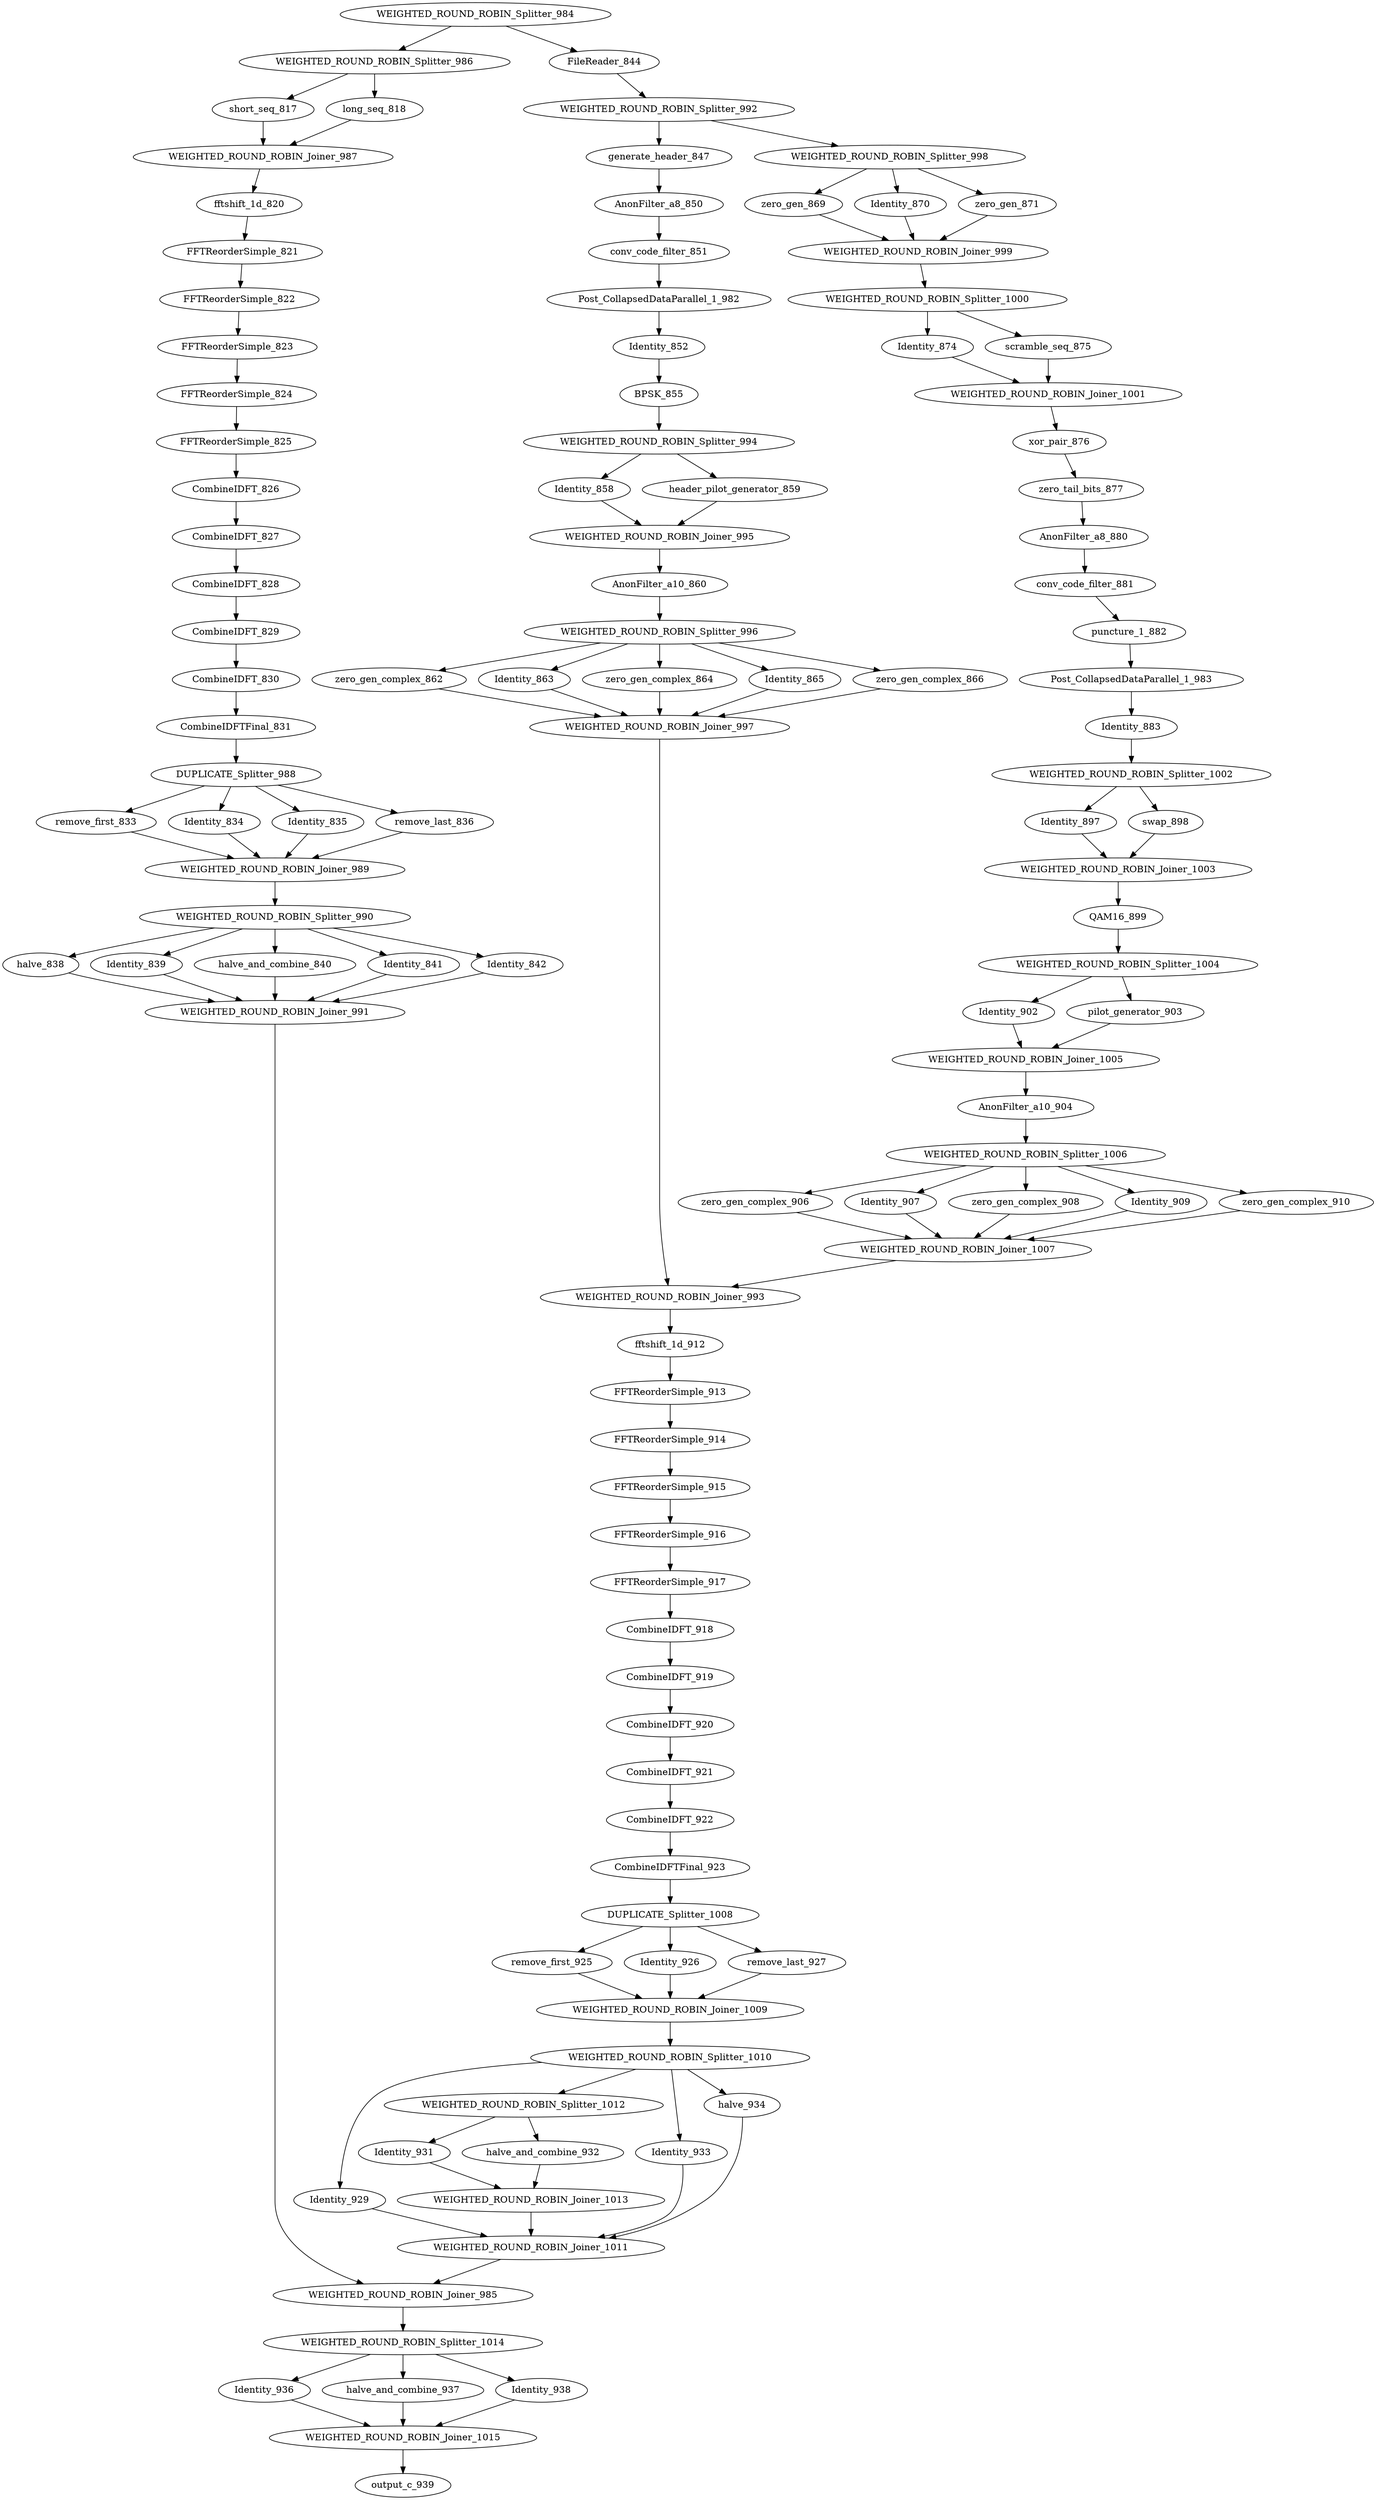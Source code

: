 digraph transmit_1099 {
node0 [label="WEIGHTED_ROUND_ROBIN_Splitter_984", push="0", pop="0", peek="0", pushType="void", popType="void", peekType="void", codeSize="30 b", stackSize="32 b", work="0"];
node1 [label="WEIGHTED_ROUND_ROBIN_Splitter_986", push="0", pop="0", peek="0", pushType="void", popType="void", peekType="void", codeSize="30 b", stackSize="32 b", work="0"];
node0 -> node1;
node2 [label="short_seq_817", push="64", pop="0", peek="0", pushType="complex", popType="void", peekType="void", codeSize="640 b", stackSize="0 b", work="320"];
node1 -> node2;
node3 [label="long_seq_818", push="64", pop="0", peek="0", pushType="complex", popType="void", peekType="void", codeSize="640 b", stackSize="0 b", work="320"];
node1 -> node3;
node4 [label="WEIGHTED_ROUND_ROBIN_Joiner_987", push="128", pop="128", peek="0", pushType="complex", popType="complex", peekType="void", codeSize="42 b", stackSize="96 b", work="0"];
node2 -> node4;
node3 -> node4;
node5 [label="fftshift_1d_820", push="128", pop="128", peek="128", pushType="complex", popType="complex", peekType="complex", codeSize="64 b", stackSize="608 b", work="672"];
node4 -> node5;
node6 [label="FFTReorderSimple_821", push="128", pop="128", peek="128", pushType="complex", popType="complex", peekType="complex", codeSize="68 b", stackSize="1056 b", work="832"];
node5 -> node6;
node7 [label="FFTReorderSimple_822", push="128", pop="128", peek="128", pushType="complex", popType="complex", peekType="complex", codeSize="68 b", stackSize="1056 b", work="416"];
node6 -> node7;
node8 [label="FFTReorderSimple_823", push="128", pop="128", peek="128", pushType="complex", popType="complex", peekType="complex", codeSize="68 b", stackSize="1056 b", work="208"];
node7 -> node8;
node9 [label="FFTReorderSimple_824", push="128", pop="128", peek="128", pushType="complex", popType="complex", peekType="complex", codeSize="68 b", stackSize="1056 b", work="104"];
node8 -> node9;
node10 [label="FFTReorderSimple_825", push="128", pop="128", peek="128", pushType="complex", popType="complex", peekType="complex", codeSize="68 b", stackSize="1056 b", work="52"];
node9 -> node10;
node11 [label="CombineIDFT_826", push="128", pop="128", peek="128", pushType="complex", popType="complex", peekType="complex", codeSize="394 b", stackSize="4640 b", work="159"];
node10 -> node11;
node12 [label="CombineIDFT_827", push="128", pop="128", peek="128", pushType="complex", popType="complex", peekType="complex", codeSize="394 b", stackSize="5664 b", work="314"];
node11 -> node12;
node13 [label="CombineIDFT_828", push="128", pop="128", peek="128", pushType="complex", popType="complex", peekType="complex", codeSize="394 b", stackSize="7712 b", work="624"];
node12 -> node13;
node14 [label="CombineIDFT_829", push="128", pop="128", peek="128", pushType="complex", popType="complex", peekType="complex", codeSize="394 b", stackSize="11808 b", work="1244"];
node13 -> node14;
node15 [label="CombineIDFT_830", push="128", pop="128", peek="128", pushType="complex", popType="complex", peekType="complex", codeSize="394 b", stackSize="20000 b", work="2484"];
node14 -> node15;
node16 [label="CombineIDFTFinal_831", push="128", pop="128", peek="128", pushType="complex", popType="complex", peekType="complex", codeSize="432 b", stackSize="36384 b", work="5476"];
node15 -> node16;
node17 [label="DUPLICATE_Splitter_988", push="128", pop="128", peek="0", pushType="complex", popType="complex", peekType="void", codeSize="36 b", stackSize="544 b", work="0"];
node16 -> node17;
node18 [label="remove_first_833", push="64", pop="128", peek="128", pushType="complex", popType="complex", peekType="complex", codeSize="38 b", stackSize="64 b", work="416"];
node17 -> node18;
node19 [label="Identity_834", push="128", pop="128", peek="128", pushType="complex", popType="complex", peekType="complex", codeSize="12 b", stackSize="512 b", work="6"];
node17 -> node19;
node20 [label="Identity_835", push="128", pop="128", peek="128", pushType="complex", popType="complex", peekType="complex", codeSize="12 b", stackSize="512 b", work="6"];
node17 -> node20;
node21 [label="remove_last_836", push="2", pop="128", peek="128", pushType="complex", popType="complex", peekType="complex", codeSize="38 b", stackSize="64 b", work="323"];
node17 -> node21;
node22 [label="WEIGHTED_ROUND_ROBIN_Joiner_989", push="322", pop="322", peek="0", pushType="complex", popType="complex", peekType="void", codeSize="72 b", stackSize="128 b", work="0"];
node18 -> node22;
node19 -> node22;
node20 -> node22;
node21 -> node22;
node23 [label="WEIGHTED_ROUND_ROBIN_Splitter_990", push="322", pop="322", peek="0", pushType="complex", popType="complex", peekType="void", codeSize="84 b", stackSize="128 b", work="0"];
node22 -> node23;
node24 [label="halve_838", push="1", pop="1", peek="1", pushType="complex", popType="complex", peekType="complex", codeSize="162 b", stackSize="1536 b", work="134"];
node23 -> node24;
node25 [label="Identity_839", push="159", pop="159", peek="159", pushType="complex", popType="complex", peekType="complex", codeSize="12 b", stackSize="512 b", work="6"];
node23 -> node25;
node26 [label="halve_and_combine_840", push="1", pop="2", peek="2", pushType="complex", popType="complex", peekType="complex", codeSize="202 b", stackSize="2560 b", work="153"];
node23 -> node26;
node27 [label="Identity_841", push="159", pop="159", peek="159", pushType="complex", popType="complex", peekType="complex", codeSize="12 b", stackSize="512 b", work="6"];
node23 -> node27;
node28 [label="Identity_842", push="1", pop="1", peek="1", pushType="complex", popType="complex", peekType="complex", codeSize="12 b", stackSize="512 b", work="6"];
node23 -> node28;
node29 [label="WEIGHTED_ROUND_ROBIN_Joiner_991", push="321", pop="321", peek="0", pushType="complex", popType="complex", peekType="void", codeSize="78 b", stackSize="96 b", work="0"];
node24 -> node29;
node25 -> node29;
node26 -> node29;
node27 -> node29;
node28 -> node29;
node30 [label="FileReader_844", push="800", pop="0", peek="0", pushType="bit", popType="void", peekType="void", codeSize="0 b", stackSize="0 b", work="0"];
node0 -> node30;
node31 [label="WEIGHTED_ROUND_ROBIN_Splitter_992", push="800", pop="800", peek="0", pushType="int", popType="int", peekType="void", codeSize="36 b", stackSize="64 b", work="0"];
node30 -> node31;
node32 [label="generate_header_847", push="24", pop="0", peek="0", pushType="int", popType="void", peekType="void", codeSize="86 b", stackSize="104 b", work="157"];
node31 -> node32;
node33 [label="AnonFilter_a8_850", push="24", pop="24", peek="24", pushType="int", popType="int", peekType="int", codeSize="12 b", stackSize="0 b", work="6"];
node32 -> node33;
node34 [label="conv_code_filter_851", push="48", pop="24", peek="168", pushType="int", popType="int", peekType="int", codeSize="238 b", stackSize="64 b", work="47"];
node33 -> node34;
node35 [label="Post_CollapsedDataParallel_1_982", push="48", pop="48", peek="48", pushType="int", popType="int", peekType="int", codeSize="54 b", stackSize="96 b", work="563"];
node34 -> node35;
node36 [label="Identity_852", push="48", pop="48", peek="48", pushType="int", popType="int", peekType="int", codeSize="12 b", stackSize="32 b", work="6"];
node35 -> node36;
node37 [label="BPSK_855", push="48", pop="48", peek="48", pushType="complex", popType="int", peekType="int", codeSize="24 b", stackSize="544 b", work="12"];
node36 -> node37;
node38 [label="WEIGHTED_ROUND_ROBIN_Splitter_994", push="48", pop="48", peek="0", pushType="complex", popType="complex", peekType="void", codeSize="36 b", stackSize="64 b", work="0"];
node37 -> node38;
node39 [label="Identity_858", push="48", pop="48", peek="48", pushType="complex", popType="complex", peekType="complex", codeSize="12 b", stackSize="512 b", work="6"];
node38 -> node39;
node40 [label="header_pilot_generator_859", push="4", pop="0", peek="0", pushType="complex", popType="void", peekType="void", codeSize="40 b", stackSize="1024 b", work="20"];
node38 -> node40;
node41 [label="WEIGHTED_ROUND_ROBIN_Joiner_995", push="52", pop="52", peek="0", pushType="complex", popType="complex", peekType="void", codeSize="42 b", stackSize="96 b", work="0"];
node39 -> node41;
node40 -> node41;
node42 [label="AnonFilter_a10_860", push="52", pop="52", peek="52", pushType="complex", popType="complex", peekType="complex", codeSize="294 b", stackSize="4256 b", work="468"];
node41 -> node42;
node43 [label="WEIGHTED_ROUND_ROBIN_Splitter_996", push="52", pop="52", peek="0", pushType="complex", popType="complex", peekType="void", codeSize="78 b", stackSize="96 b", work="0"];
node42 -> node43;
node44 [label="zero_gen_complex_862", push="6", pop="0", peek="0", pushType="complex", popType="void", peekType="void", codeSize="14 b", stackSize="512 b", work="7"];
node43 -> node44;
node45 [label="Identity_863", push="26", pop="26", peek="26", pushType="complex", popType="complex", peekType="complex", codeSize="12 b", stackSize="512 b", work="6"];
node43 -> node45;
node46 [label="zero_gen_complex_864", push="1", pop="0", peek="0", pushType="complex", popType="void", peekType="void", codeSize="14 b", stackSize="512 b", work="7"];
node43 -> node46;
node47 [label="Identity_865", push="26", pop="26", peek="26", pushType="complex", popType="complex", peekType="complex", codeSize="12 b", stackSize="512 b", work="6"];
node43 -> node47;
node48 [label="zero_gen_complex_866", push="5", pop="0", peek="0", pushType="complex", popType="void", peekType="void", codeSize="14 b", stackSize="512 b", work="7"];
node43 -> node48;
node49 [label="WEIGHTED_ROUND_ROBIN_Joiner_997", push="64", pop="64", peek="0", pushType="complex", popType="complex", peekType="void", codeSize="90 b", stackSize="160 b", work="0"];
node44 -> node49;
node45 -> node49;
node46 -> node49;
node47 -> node49;
node48 -> node49;
node50 [label="WEIGHTED_ROUND_ROBIN_Splitter_998", push="800", pop="800", peek="0", pushType="int", popType="int", peekType="void", codeSize="48 b", stackSize="64 b", work="0"];
node31 -> node50;
node51 [label="zero_gen_869", push="16", pop="0", peek="0", pushType="int", popType="void", peekType="void", codeSize="6 b", stackSize="0 b", work="3"];
node50 -> node51;
node52 [label="Identity_870", push="800", pop="800", peek="800", pushType="int", popType="int", peekType="int", codeSize="12 b", stackSize="32 b", work="6"];
node50 -> node52;
node53 [label="zero_gen_871", push="48", pop="0", peek="0", pushType="int", popType="void", peekType="void", codeSize="6 b", stackSize="0 b", work="3"];
node50 -> node53;
node54 [label="WEIGHTED_ROUND_ROBIN_Joiner_999", push="864", pop="864", peek="0", pushType="int", popType="int", peekType="void", codeSize="60 b", stackSize="128 b", work="0"];
node51 -> node54;
node52 -> node54;
node53 -> node54;
node55 [label="WEIGHTED_ROUND_ROBIN_Splitter_1000", push="864", pop="864", peek="0", pushType="int", popType="int", peekType="void", codeSize="30 b", stackSize="32 b", work="0"];
node54 -> node55;
node56 [label="Identity_874", push="864", pop="864", peek="864", pushType="int", popType="int", peekType="int", codeSize="12 b", stackSize="32 b", work="6"];
node55 -> node56;
node57 [label="scramble_seq_875", push="864", pop="0", peek="0", pushType="int", popType="void", peekType="void", codeSize="90 b", stackSize="64 b", work="52"];
node55 -> node57;
node58 [label="WEIGHTED_ROUND_ROBIN_Joiner_1001", push="1728", pop="1728", peek="0", pushType="int", popType="int", peekType="void", codeSize="30 b", stackSize="32 b", work="0"];
node56 -> node58;
node57 -> node58;
node59 [label="xor_pair_876", push="864", pop="1728", peek="1728", pushType="int", popType="int", peekType="int", codeSize="18 b", stackSize="64 b", work="10"];
node58 -> node59;
node60 [label="zero_tail_bits_877", push="864", pop="864", peek="864", pushType="int", popType="int", peekType="int", codeSize="66 b", stackSize="96 b", work="6912"];
node59 -> node60;
node61 [label="AnonFilter_a8_880", push="864", pop="864", peek="864", pushType="int", popType="int", peekType="int", codeSize="12 b", stackSize="0 b", work="6"];
node60 -> node61;
node62 [label="conv_code_filter_881", push="1728", pop="864", peek="6048", pushType="int", popType="int", peekType="int", codeSize="238 b", stackSize="64 b", work="47"];
node61 -> node62;
node63 [label="puncture_1_882", push="1152", pop="1728", peek="1728", pushType="int", popType="int", peekType="int", codeSize="60 b", stackSize="0 b", work="30"];
node62 -> node63;
node64 [label="Post_CollapsedDataParallel_1_983", push="1152", pop="1152", peek="1152", pushType="int", popType="int", peekType="int", codeSize="54 b", stackSize="96 b", work="2147"];
node63 -> node64;
node65 [label="Identity_883", push="1152", pop="1152", peek="1152", pushType="int", popType="int", peekType="int", codeSize="12 b", stackSize="32 b", work="6"];
node64 -> node65;
node66 [label="WEIGHTED_ROUND_ROBIN_Splitter_1002", push="1152", pop="1152", peek="0", pushType="int", popType="int", peekType="void", codeSize="42 b", stackSize="96 b", work="0"];
node65 -> node66;
node67 [label="Identity_897", push="576", pop="576", peek="576", pushType="int", popType="int", peekType="int", codeSize="12 b", stackSize="32 b", work="6"];
node66 -> node67;
node68 [label="swap_898", push="576", pop="576", peek="576", pushType="int", popType="int", peekType="int", codeSize="24 b", stackSize="64 b", work="12"];
node66 -> node68;
node69 [label="WEIGHTED_ROUND_ROBIN_Joiner_1003", push="1152", pop="1152", peek="0", pushType="int", popType="int", peekType="void", codeSize="42 b", stackSize="96 b", work="0"];
node67 -> node69;
node68 -> node69;
node70 [label="QAM16_899", push="288", pop="1152", peek="1152", pushType="complex", popType="int", peekType="int", codeSize="126 b", stackSize="640 b", work="115"];
node69 -> node70;
node71 [label="WEIGHTED_ROUND_ROBIN_Splitter_1004", push="288", pop="288", peek="0", pushType="complex", popType="complex", peekType="void", codeSize="36 b", stackSize="64 b", work="0"];
node70 -> node71;
node72 [label="Identity_902", push="288", pop="288", peek="288", pushType="complex", popType="complex", peekType="complex", codeSize="12 b", stackSize="512 b", work="6"];
node71 -> node72;
node73 [label="pilot_generator_903", push="24", pop="0", peek="0", pushType="complex", popType="void", peekType="void", codeSize="460 b", stackSize="2624 b", work="225"];
node71 -> node73;
node74 [label="WEIGHTED_ROUND_ROBIN_Joiner_1005", push="312", pop="312", peek="0", pushType="complex", popType="complex", peekType="void", codeSize="42 b", stackSize="96 b", work="0"];
node72 -> node74;
node73 -> node74;
node75 [label="AnonFilter_a10_904", push="312", pop="312", peek="312", pushType="complex", popType="complex", peekType="complex", codeSize="294 b", stackSize="4256 b", work="468"];
node74 -> node75;
node76 [label="WEIGHTED_ROUND_ROBIN_Splitter_1006", push="312", pop="312", peek="0", pushType="complex", popType="complex", peekType="void", codeSize="78 b", stackSize="96 b", work="0"];
node75 -> node76;
node77 [label="zero_gen_complex_906", push="36", pop="0", peek="0", pushType="complex", popType="void", peekType="void", codeSize="14 b", stackSize="512 b", work="7"];
node76 -> node77;
node78 [label="Identity_907", push="156", pop="156", peek="156", pushType="complex", popType="complex", peekType="complex", codeSize="12 b", stackSize="512 b", work="6"];
node76 -> node78;
node79 [label="zero_gen_complex_908", push="6", pop="0", peek="0", pushType="complex", popType="void", peekType="void", codeSize="14 b", stackSize="512 b", work="7"];
node76 -> node79;
node80 [label="Identity_909", push="156", pop="156", peek="156", pushType="complex", popType="complex", peekType="complex", codeSize="12 b", stackSize="512 b", work="6"];
node76 -> node80;
node81 [label="zero_gen_complex_910", push="30", pop="0", peek="0", pushType="complex", popType="void", peekType="void", codeSize="14 b", stackSize="512 b", work="7"];
node76 -> node81;
node82 [label="WEIGHTED_ROUND_ROBIN_Joiner_1007", push="384", pop="384", peek="0", pushType="complex", popType="complex", peekType="void", codeSize="90 b", stackSize="160 b", work="0"];
node77 -> node82;
node78 -> node82;
node79 -> node82;
node80 -> node82;
node81 -> node82;
node83 [label="WEIGHTED_ROUND_ROBIN_Joiner_993", push="448", pop="448", peek="0", pushType="complex", popType="complex", peekType="void", codeSize="42 b", stackSize="96 b", work="0"];
node49 -> node83;
node82 -> node83;
node84 [label="fftshift_1d_912", push="448", pop="448", peek="448", pushType="complex", popType="complex", peekType="complex", codeSize="64 b", stackSize="608 b", work="672"];
node83 -> node84;
node85 [label="FFTReorderSimple_913", push="448", pop="448", peek="448", pushType="complex", popType="complex", peekType="complex", codeSize="68 b", stackSize="1056 b", work="832"];
node84 -> node85;
node86 [label="FFTReorderSimple_914", push="448", pop="448", peek="448", pushType="complex", popType="complex", peekType="complex", codeSize="68 b", stackSize="1056 b", work="416"];
node85 -> node86;
node87 [label="FFTReorderSimple_915", push="448", pop="448", peek="448", pushType="complex", popType="complex", peekType="complex", codeSize="68 b", stackSize="1056 b", work="208"];
node86 -> node87;
node88 [label="FFTReorderSimple_916", push="448", pop="448", peek="448", pushType="complex", popType="complex", peekType="complex", codeSize="68 b", stackSize="1056 b", work="104"];
node87 -> node88;
node89 [label="FFTReorderSimple_917", push="448", pop="448", peek="448", pushType="complex", popType="complex", peekType="complex", codeSize="68 b", stackSize="1056 b", work="52"];
node88 -> node89;
node90 [label="CombineIDFT_918", push="448", pop="448", peek="448", pushType="complex", popType="complex", peekType="complex", codeSize="394 b", stackSize="4640 b", work="159"];
node89 -> node90;
node91 [label="CombineIDFT_919", push="448", pop="448", peek="448", pushType="complex", popType="complex", peekType="complex", codeSize="394 b", stackSize="5664 b", work="314"];
node90 -> node91;
node92 [label="CombineIDFT_920", push="448", pop="448", peek="448", pushType="complex", popType="complex", peekType="complex", codeSize="394 b", stackSize="7712 b", work="624"];
node91 -> node92;
node93 [label="CombineIDFT_921", push="448", pop="448", peek="448", pushType="complex", popType="complex", peekType="complex", codeSize="394 b", stackSize="11808 b", work="1244"];
node92 -> node93;
node94 [label="CombineIDFT_922", push="448", pop="448", peek="448", pushType="complex", popType="complex", peekType="complex", codeSize="394 b", stackSize="20000 b", work="2484"];
node93 -> node94;
node95 [label="CombineIDFTFinal_923", push="448", pop="448", peek="448", pushType="complex", popType="complex", peekType="complex", codeSize="432 b", stackSize="36384 b", work="5476"];
node94 -> node95;
node96 [label="DUPLICATE_Splitter_1008", push="448", pop="448", peek="0", pushType="complex", popType="complex", peekType="void", codeSize="30 b", stackSize="544 b", work="0"];
node95 -> node96;
node97 [label="remove_first_925", push="112", pop="448", peek="448", pushType="complex", popType="complex", peekType="complex", codeSize="38 b", stackSize="64 b", work="368"];
node96 -> node97;
node98 [label="Identity_926", push="448", pop="448", peek="448", pushType="complex", popType="complex", peekType="complex", codeSize="12 b", stackSize="512 b", work="6"];
node96 -> node98;
node99 [label="remove_last_927", push="7", pop="448", peek="448", pushType="complex", popType="complex", peekType="complex", codeSize="38 b", stackSize="64 b", work="323"];
node96 -> node99;
node100 [label="WEIGHTED_ROUND_ROBIN_Joiner_1009", push="567", pop="567", peek="0", pushType="complex", popType="complex", peekType="void", codeSize="54 b", stackSize="96 b", work="0"];
node97 -> node100;
node98 -> node100;
node99 -> node100;
node101 [label="WEIGHTED_ROUND_ROBIN_Splitter_1010", push="567", pop="567", peek="0", pushType="complex", popType="complex", peekType="void", codeSize="66 b", stackSize="96 b", work="0"];
node100 -> node101;
node102 [label="Identity_929", push="1", pop="1", peek="1", pushType="complex", popType="complex", peekType="complex", codeSize="12 b", stackSize="512 b", work="6"];
node101 -> node102;
node103 [label="WEIGHTED_ROUND_ROBIN_Splitter_1012", push="486", pop="486", peek="0", pushType="complex", popType="complex", peekType="void", codeSize="42 b", stackSize="96 b", work="0"];
node101 -> node103;
node104 [label="Identity_931", push="474", pop="474", peek="474", pushType="complex", popType="complex", peekType="complex", codeSize="12 b", stackSize="512 b", work="6"];
node103 -> node104;
node105 [label="halve_and_combine_932", push="6", pop="12", peek="12", pushType="complex", popType="complex", peekType="complex", codeSize="202 b", stackSize="2560 b", work="153"];
node103 -> node105;
node106 [label="WEIGHTED_ROUND_ROBIN_Joiner_1013", push="480", pop="480", peek="0", pushType="complex", popType="complex", peekType="void", codeSize="36 b", stackSize="64 b", work="0"];
node104 -> node106;
node105 -> node106;
node107 [label="Identity_933", push="79", pop="79", peek="79", pushType="complex", popType="complex", peekType="complex", codeSize="12 b", stackSize="512 b", work="6"];
node101 -> node107;
node108 [label="halve_934", push="1", pop="1", peek="1", pushType="complex", popType="complex", peekType="complex", codeSize="162 b", stackSize="1536 b", work="134"];
node101 -> node108;
node109 [label="WEIGHTED_ROUND_ROBIN_Joiner_1011", push="561", pop="561", peek="0", pushType="complex", popType="complex", peekType="void", codeSize="66 b", stackSize="96 b", work="0"];
node102 -> node109;
node106 -> node109;
node107 -> node109;
node108 -> node109;
node110 [label="WEIGHTED_ROUND_ROBIN_Joiner_985", push="882", pop="882", peek="0", pushType="complex", popType="complex", peekType="void", codeSize="42 b", stackSize="96 b", work="0"];
node29 -> node110;
node109 -> node110;
node111 [label="WEIGHTED_ROUND_ROBIN_Splitter_1014", push="882", pop="882", peek="0", pushType="complex", popType="complex", peekType="void", codeSize="60 b", stackSize="128 b", work="0"];
node110 -> node111;
node112 [label="Identity_936", push="320", pop="320", peek="320", pushType="complex", popType="complex", peekType="complex", codeSize="12 b", stackSize="512 b", work="6"];
node111 -> node112;
node113 [label="halve_and_combine_937", push="1", pop="2", peek="2", pushType="complex", popType="complex", peekType="complex", codeSize="202 b", stackSize="2560 b", work="153"];
node111 -> node113;
node114 [label="Identity_938", push="560", pop="560", peek="560", pushType="complex", popType="complex", peekType="complex", codeSize="12 b", stackSize="512 b", work="6"];
node111 -> node114;
node115 [label="WEIGHTED_ROUND_ROBIN_Joiner_1015", push="881", pop="881", peek="0", pushType="complex", popType="complex", peekType="void", codeSize="54 b", stackSize="96 b", work="0"];
node112 -> node115;
node113 -> node115;
node114 -> node115;
node116 [label="output_c_939", push="0", pop="881", peek="881", pushType="void", popType="complex", peekType="complex", codeSize="34 b", stackSize="576 b", work="13"];
node115 -> node116;
}
